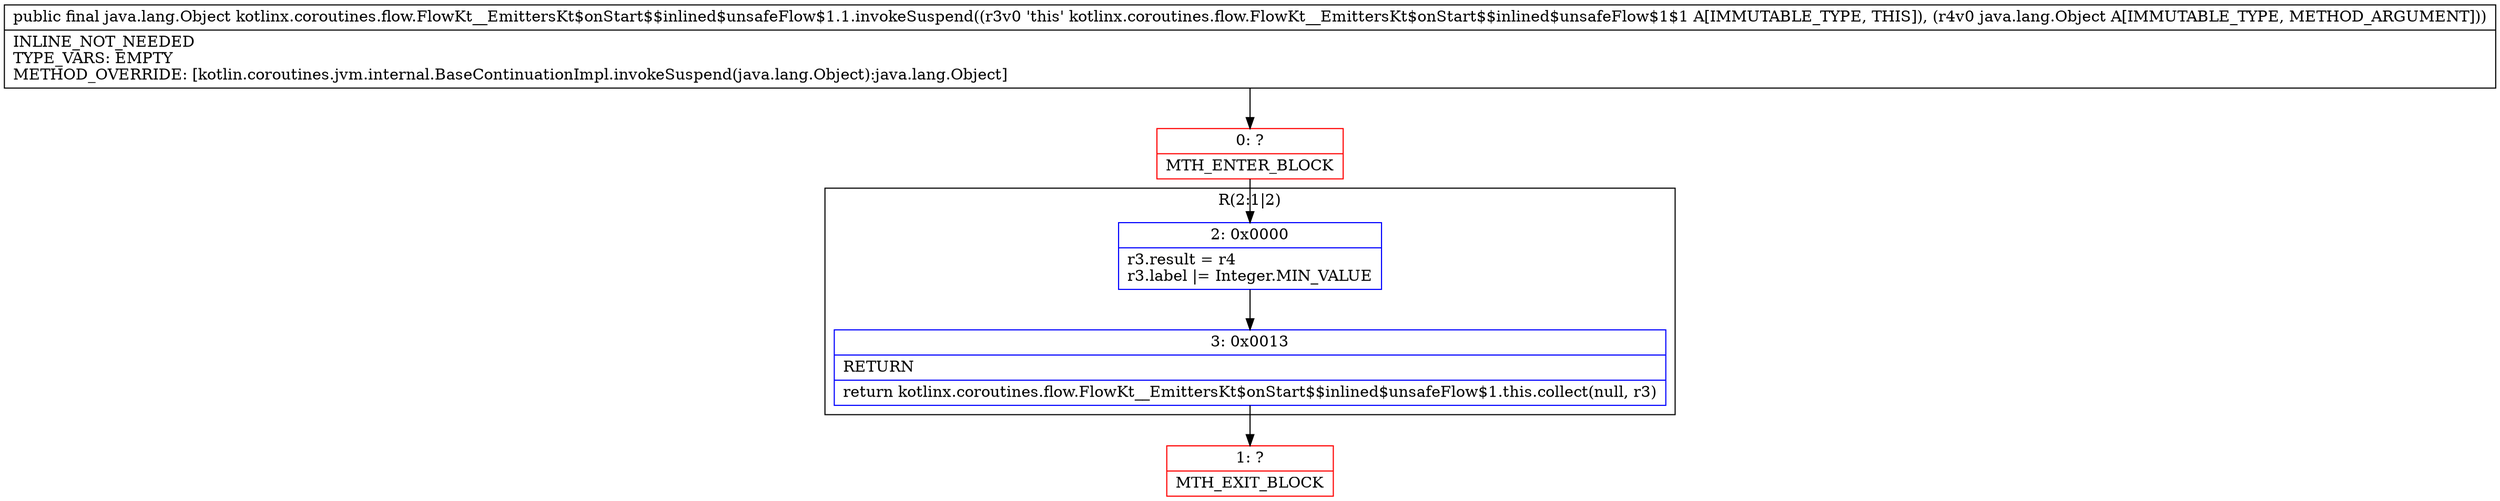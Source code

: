 digraph "CFG forkotlinx.coroutines.flow.FlowKt__EmittersKt$onStart$$inlined$unsafeFlow$1.1.invokeSuspend(Ljava\/lang\/Object;)Ljava\/lang\/Object;" {
subgraph cluster_Region_438455325 {
label = "R(2:1|2)";
node [shape=record,color=blue];
Node_2 [shape=record,label="{2\:\ 0x0000|r3.result = r4\lr3.label \|= Integer.MIN_VALUE\l}"];
Node_3 [shape=record,label="{3\:\ 0x0013|RETURN\l|return kotlinx.coroutines.flow.FlowKt__EmittersKt$onStart$$inlined$unsafeFlow$1.this.collect(null, r3)\l}"];
}
Node_0 [shape=record,color=red,label="{0\:\ ?|MTH_ENTER_BLOCK\l}"];
Node_1 [shape=record,color=red,label="{1\:\ ?|MTH_EXIT_BLOCK\l}"];
MethodNode[shape=record,label="{public final java.lang.Object kotlinx.coroutines.flow.FlowKt__EmittersKt$onStart$$inlined$unsafeFlow$1.1.invokeSuspend((r3v0 'this' kotlinx.coroutines.flow.FlowKt__EmittersKt$onStart$$inlined$unsafeFlow$1$1 A[IMMUTABLE_TYPE, THIS]), (r4v0 java.lang.Object A[IMMUTABLE_TYPE, METHOD_ARGUMENT]))  | INLINE_NOT_NEEDED\lTYPE_VARS: EMPTY\lMETHOD_OVERRIDE: [kotlin.coroutines.jvm.internal.BaseContinuationImpl.invokeSuspend(java.lang.Object):java.lang.Object]\l}"];
MethodNode -> Node_0;Node_2 -> Node_3;
Node_3 -> Node_1;
Node_0 -> Node_2;
}

